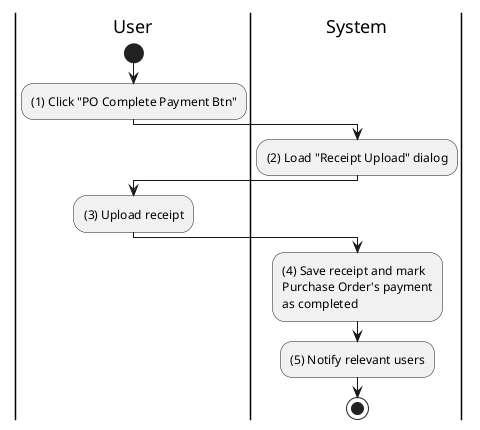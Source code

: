@startuml purchase-order-complete-payment
|u|User
|s|System

|u|
start
:(1) Click "PO Complete Payment Btn";

|s|
:(2) Load "Receipt Upload" dialog;

|u|
:(3) Upload receipt;

|s|
:(4) Save receipt and mark\nPurchase Order's payment\nas completed;
:(5) Notify relevant users;
stop
@enduml